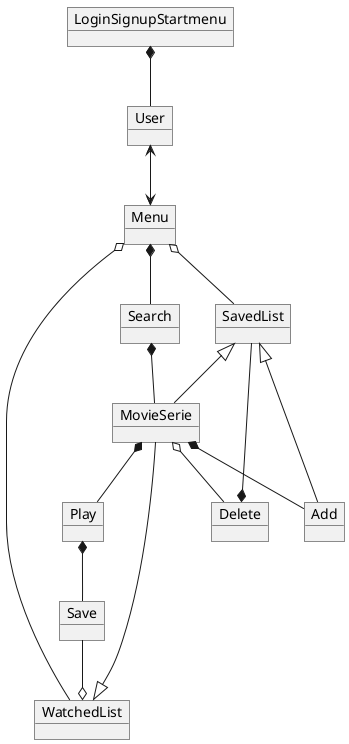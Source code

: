 @startuml
'https://plantuml.com/object-diagram

object LoginSignupStartmenu
object Menu
object User
object MovieSerie
object SavedList
object Search
object WatchedList
object Play
object Delete
object Add
object Save

LoginSignupStartmenu *-- User

User <--> Menu
'utility.Search <|-- Menu

Menu o-- SavedList
Menu o-- WatchedList
Menu *-- Search

'Saved <|- MovieSerie

'Watched <|- MovieSerie

'Delete' <|- MovieSerie

Search *-- MovieSerie
WatchedList <|-- MovieSerie
SavedList <|-- MovieSerie

MovieSerie *-- Play
Play *-- Save
MovieSerie o-- Delete
MovieSerie *-- Add

Add --|> SavedList
Save --o WatchedList


SavedList --* Delete

'Play-- WatchedList
'Play *-- SavedList

'Menu <|-- Saved
'Menu <|-- Watched
'Menu <|-- Delete
'Menu <|-- utility.Search


@enduml